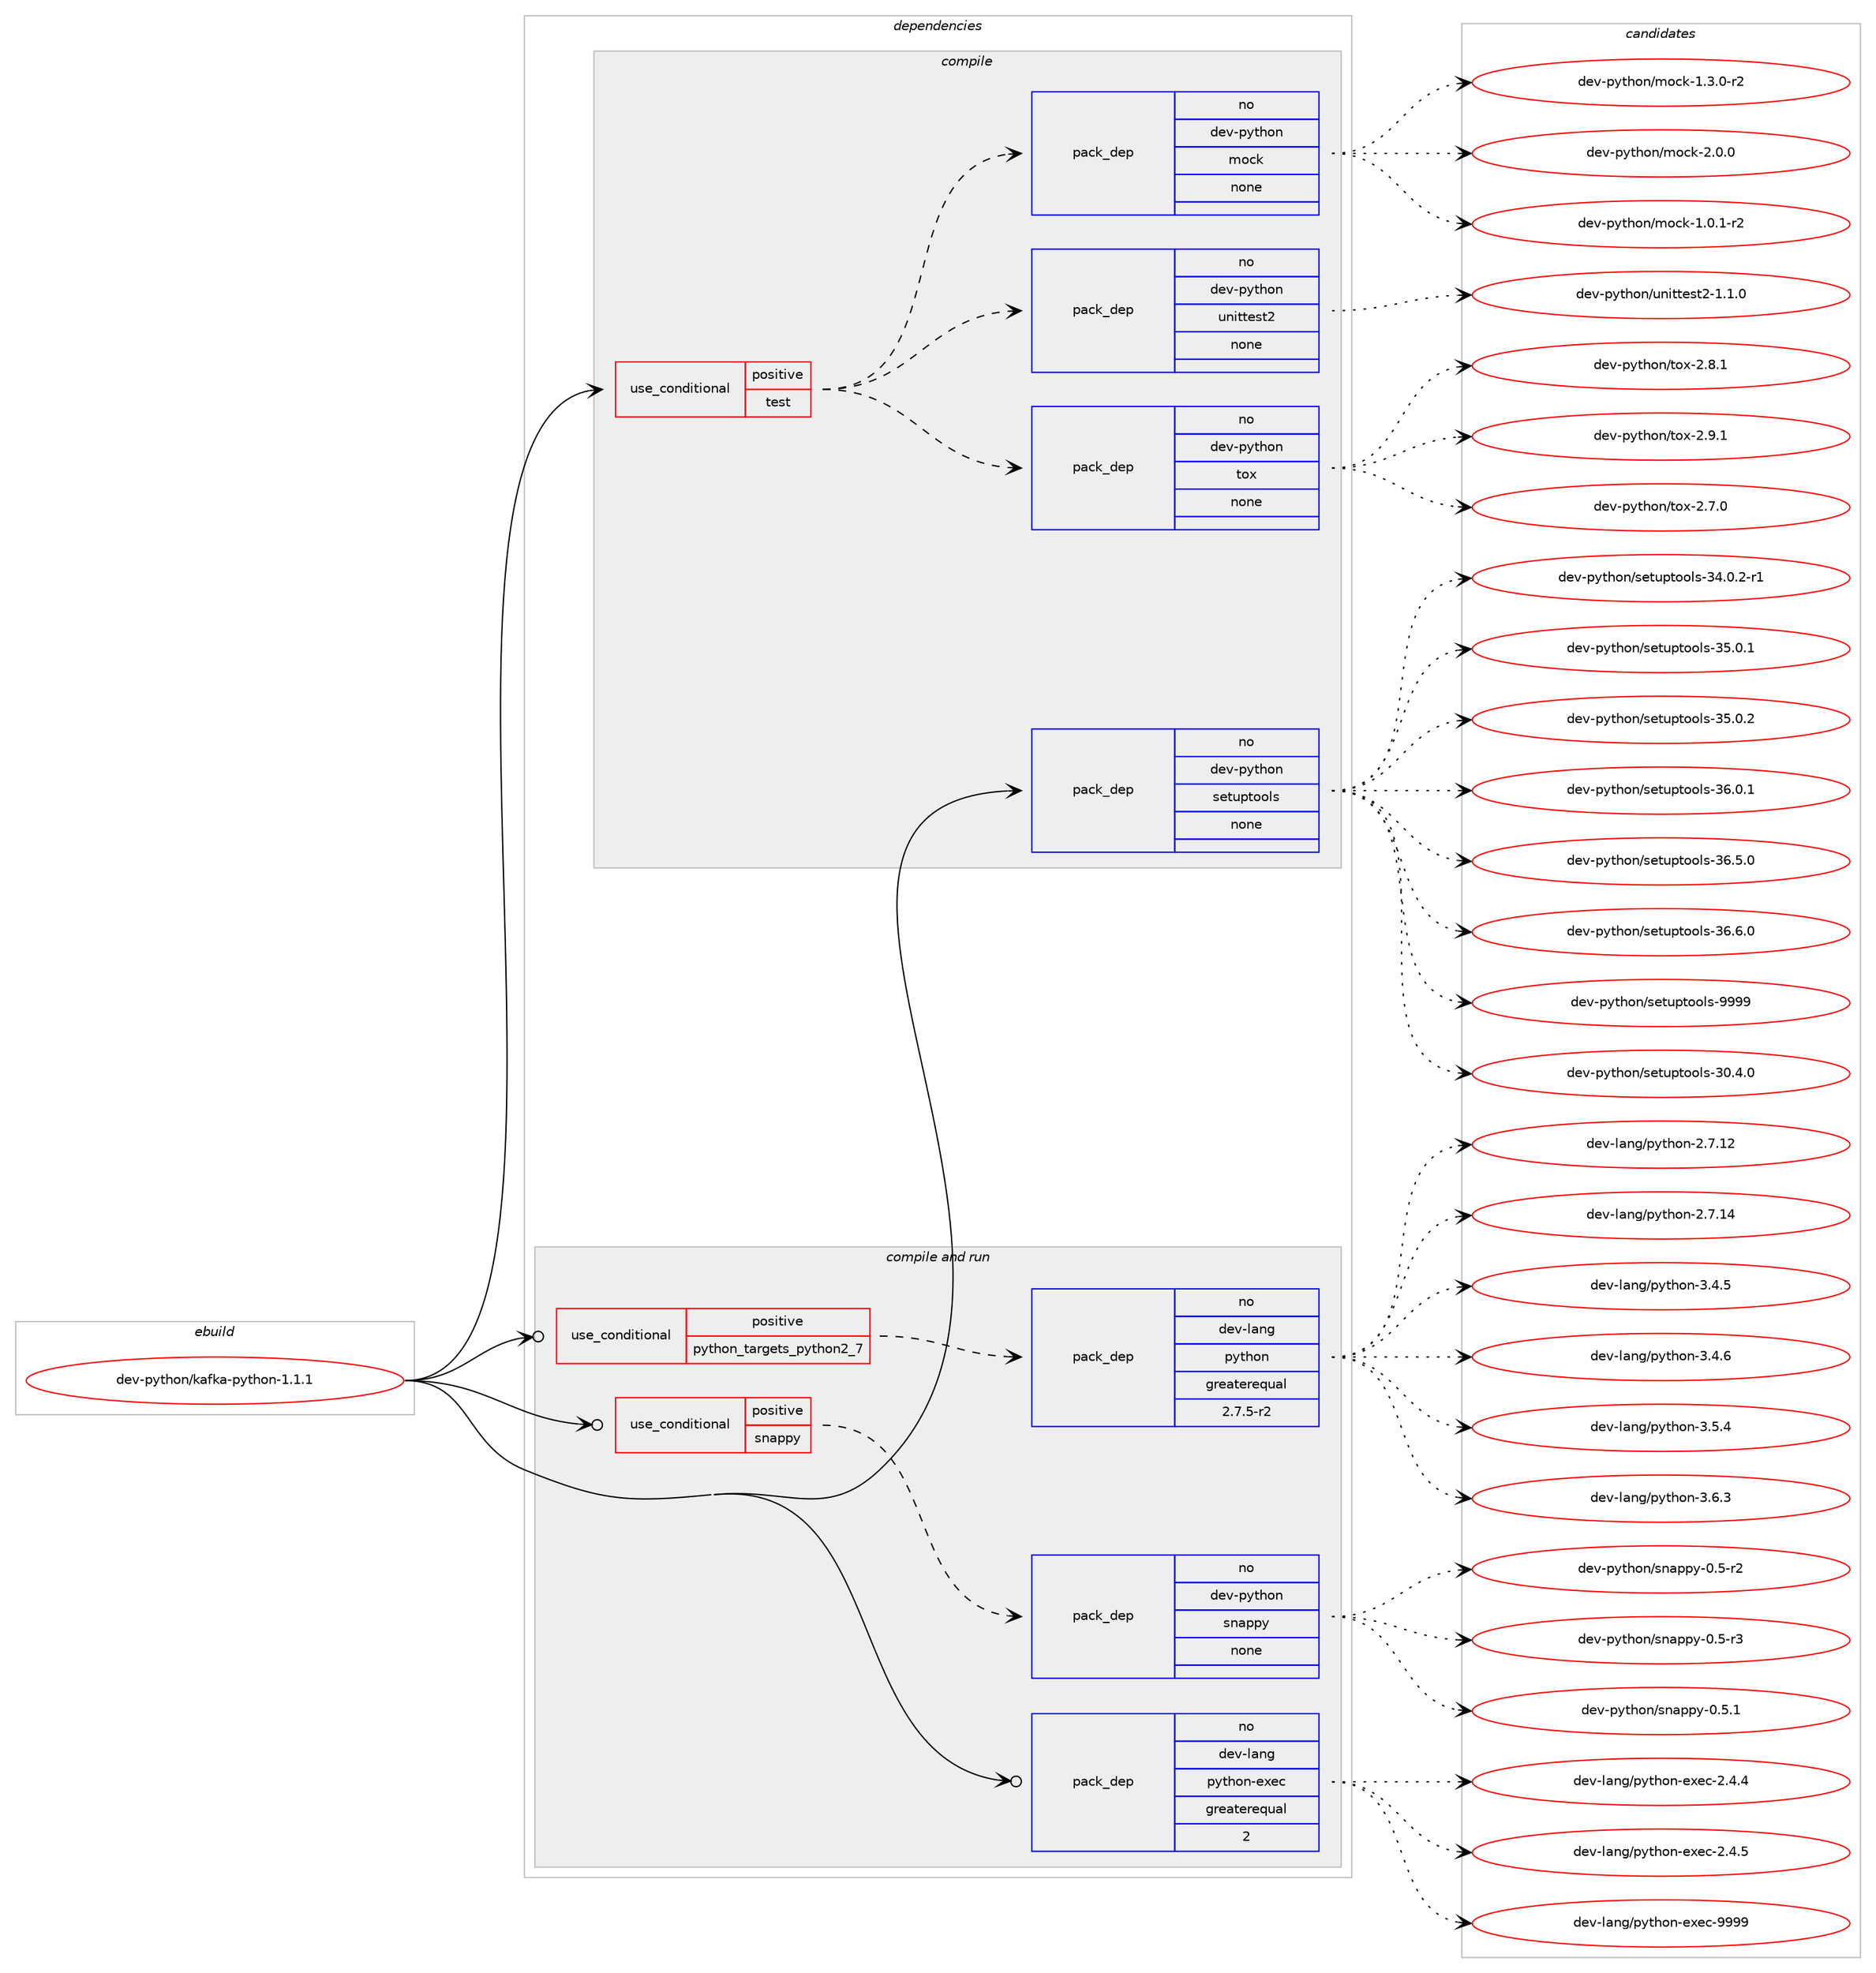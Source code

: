 digraph prolog {

# *************
# Graph options
# *************

newrank=true;
concentrate=true;
compound=true;
graph [rankdir=LR,fontname=Helvetica,fontsize=10,ranksep=1.5];#, ranksep=2.5, nodesep=0.2];
edge  [arrowhead=vee];
node  [fontname=Helvetica,fontsize=10];

# **********
# The ebuild
# **********

subgraph cluster_leftcol {
color=gray;
rank=same;
label=<<i>ebuild</i>>;
id [label="dev-python/kafka-python-1.1.1", color=red, width=4, href="../dev-python/kafka-python-1.1.1.svg"];
}

# ****************
# The dependencies
# ****************

subgraph cluster_midcol {
color=gray;
label=<<i>dependencies</i>>;
subgraph cluster_compile {
fillcolor="#eeeeee";
style=filled;
label=<<i>compile</i>>;
subgraph cond34682 {
dependency163510 [label=<<TABLE BORDER="0" CELLBORDER="1" CELLSPACING="0" CELLPADDING="4"><TR><TD ROWSPAN="3" CELLPADDING="10">use_conditional</TD></TR><TR><TD>positive</TD></TR><TR><TD>test</TD></TR></TABLE>>, shape=none, color=red];
subgraph pack124976 {
dependency163511 [label=<<TABLE BORDER="0" CELLBORDER="1" CELLSPACING="0" CELLPADDING="4" WIDTH="220"><TR><TD ROWSPAN="6" CELLPADDING="30">pack_dep</TD></TR><TR><TD WIDTH="110">no</TD></TR><TR><TD>dev-python</TD></TR><TR><TD>mock</TD></TR><TR><TD>none</TD></TR><TR><TD></TD></TR></TABLE>>, shape=none, color=blue];
}
dependency163510:e -> dependency163511:w [weight=20,style="dashed",arrowhead="vee"];
subgraph pack124977 {
dependency163512 [label=<<TABLE BORDER="0" CELLBORDER="1" CELLSPACING="0" CELLPADDING="4" WIDTH="220"><TR><TD ROWSPAN="6" CELLPADDING="30">pack_dep</TD></TR><TR><TD WIDTH="110">no</TD></TR><TR><TD>dev-python</TD></TR><TR><TD>tox</TD></TR><TR><TD>none</TD></TR><TR><TD></TD></TR></TABLE>>, shape=none, color=blue];
}
dependency163510:e -> dependency163512:w [weight=20,style="dashed",arrowhead="vee"];
subgraph pack124978 {
dependency163513 [label=<<TABLE BORDER="0" CELLBORDER="1" CELLSPACING="0" CELLPADDING="4" WIDTH="220"><TR><TD ROWSPAN="6" CELLPADDING="30">pack_dep</TD></TR><TR><TD WIDTH="110">no</TD></TR><TR><TD>dev-python</TD></TR><TR><TD>unittest2</TD></TR><TR><TD>none</TD></TR><TR><TD></TD></TR></TABLE>>, shape=none, color=blue];
}
dependency163510:e -> dependency163513:w [weight=20,style="dashed",arrowhead="vee"];
}
id:e -> dependency163510:w [weight=20,style="solid",arrowhead="vee"];
subgraph pack124979 {
dependency163514 [label=<<TABLE BORDER="0" CELLBORDER="1" CELLSPACING="0" CELLPADDING="4" WIDTH="220"><TR><TD ROWSPAN="6" CELLPADDING="30">pack_dep</TD></TR><TR><TD WIDTH="110">no</TD></TR><TR><TD>dev-python</TD></TR><TR><TD>setuptools</TD></TR><TR><TD>none</TD></TR><TR><TD></TD></TR></TABLE>>, shape=none, color=blue];
}
id:e -> dependency163514:w [weight=20,style="solid",arrowhead="vee"];
}
subgraph cluster_compileandrun {
fillcolor="#eeeeee";
style=filled;
label=<<i>compile and run</i>>;
subgraph cond34683 {
dependency163515 [label=<<TABLE BORDER="0" CELLBORDER="1" CELLSPACING="0" CELLPADDING="4"><TR><TD ROWSPAN="3" CELLPADDING="10">use_conditional</TD></TR><TR><TD>positive</TD></TR><TR><TD>python_targets_python2_7</TD></TR></TABLE>>, shape=none, color=red];
subgraph pack124980 {
dependency163516 [label=<<TABLE BORDER="0" CELLBORDER="1" CELLSPACING="0" CELLPADDING="4" WIDTH="220"><TR><TD ROWSPAN="6" CELLPADDING="30">pack_dep</TD></TR><TR><TD WIDTH="110">no</TD></TR><TR><TD>dev-lang</TD></TR><TR><TD>python</TD></TR><TR><TD>greaterequal</TD></TR><TR><TD>2.7.5-r2</TD></TR></TABLE>>, shape=none, color=blue];
}
dependency163515:e -> dependency163516:w [weight=20,style="dashed",arrowhead="vee"];
}
id:e -> dependency163515:w [weight=20,style="solid",arrowhead="odotvee"];
subgraph cond34684 {
dependency163517 [label=<<TABLE BORDER="0" CELLBORDER="1" CELLSPACING="0" CELLPADDING="4"><TR><TD ROWSPAN="3" CELLPADDING="10">use_conditional</TD></TR><TR><TD>positive</TD></TR><TR><TD>snappy</TD></TR></TABLE>>, shape=none, color=red];
subgraph pack124981 {
dependency163518 [label=<<TABLE BORDER="0" CELLBORDER="1" CELLSPACING="0" CELLPADDING="4" WIDTH="220"><TR><TD ROWSPAN="6" CELLPADDING="30">pack_dep</TD></TR><TR><TD WIDTH="110">no</TD></TR><TR><TD>dev-python</TD></TR><TR><TD>snappy</TD></TR><TR><TD>none</TD></TR><TR><TD></TD></TR></TABLE>>, shape=none, color=blue];
}
dependency163517:e -> dependency163518:w [weight=20,style="dashed",arrowhead="vee"];
}
id:e -> dependency163517:w [weight=20,style="solid",arrowhead="odotvee"];
subgraph pack124982 {
dependency163519 [label=<<TABLE BORDER="0" CELLBORDER="1" CELLSPACING="0" CELLPADDING="4" WIDTH="220"><TR><TD ROWSPAN="6" CELLPADDING="30">pack_dep</TD></TR><TR><TD WIDTH="110">no</TD></TR><TR><TD>dev-lang</TD></TR><TR><TD>python-exec</TD></TR><TR><TD>greaterequal</TD></TR><TR><TD>2</TD></TR></TABLE>>, shape=none, color=blue];
}
id:e -> dependency163519:w [weight=20,style="solid",arrowhead="odotvee"];
}
subgraph cluster_run {
fillcolor="#eeeeee";
style=filled;
label=<<i>run</i>>;
}
}

# **************
# The candidates
# **************

subgraph cluster_choices {
rank=same;
color=gray;
label=<<i>candidates</i>>;

subgraph choice124976 {
color=black;
nodesep=1;
choice1001011184511212111610411111047109111991074549464846494511450 [label="dev-python/mock-1.0.1-r2", color=red, width=4,href="../dev-python/mock-1.0.1-r2.svg"];
choice1001011184511212111610411111047109111991074549465146484511450 [label="dev-python/mock-1.3.0-r2", color=red, width=4,href="../dev-python/mock-1.3.0-r2.svg"];
choice100101118451121211161041111104710911199107455046484648 [label="dev-python/mock-2.0.0", color=red, width=4,href="../dev-python/mock-2.0.0.svg"];
dependency163511:e -> choice1001011184511212111610411111047109111991074549464846494511450:w [style=dotted,weight="100"];
dependency163511:e -> choice1001011184511212111610411111047109111991074549465146484511450:w [style=dotted,weight="100"];
dependency163511:e -> choice100101118451121211161041111104710911199107455046484648:w [style=dotted,weight="100"];
}
subgraph choice124977 {
color=black;
nodesep=1;
choice1001011184511212111610411111047116111120455046554648 [label="dev-python/tox-2.7.0", color=red, width=4,href="../dev-python/tox-2.7.0.svg"];
choice1001011184511212111610411111047116111120455046564649 [label="dev-python/tox-2.8.1", color=red, width=4,href="../dev-python/tox-2.8.1.svg"];
choice1001011184511212111610411111047116111120455046574649 [label="dev-python/tox-2.9.1", color=red, width=4,href="../dev-python/tox-2.9.1.svg"];
dependency163512:e -> choice1001011184511212111610411111047116111120455046554648:w [style=dotted,weight="100"];
dependency163512:e -> choice1001011184511212111610411111047116111120455046564649:w [style=dotted,weight="100"];
dependency163512:e -> choice1001011184511212111610411111047116111120455046574649:w [style=dotted,weight="100"];
}
subgraph choice124978 {
color=black;
nodesep=1;
choice100101118451121211161041111104711711010511611610111511650454946494648 [label="dev-python/unittest2-1.1.0", color=red, width=4,href="../dev-python/unittest2-1.1.0.svg"];
dependency163513:e -> choice100101118451121211161041111104711711010511611610111511650454946494648:w [style=dotted,weight="100"];
}
subgraph choice124979 {
color=black;
nodesep=1;
choice100101118451121211161041111104711510111611711211611111110811545514846524648 [label="dev-python/setuptools-30.4.0", color=red, width=4,href="../dev-python/setuptools-30.4.0.svg"];
choice1001011184511212111610411111047115101116117112116111111108115455152464846504511449 [label="dev-python/setuptools-34.0.2-r1", color=red, width=4,href="../dev-python/setuptools-34.0.2-r1.svg"];
choice100101118451121211161041111104711510111611711211611111110811545515346484649 [label="dev-python/setuptools-35.0.1", color=red, width=4,href="../dev-python/setuptools-35.0.1.svg"];
choice100101118451121211161041111104711510111611711211611111110811545515346484650 [label="dev-python/setuptools-35.0.2", color=red, width=4,href="../dev-python/setuptools-35.0.2.svg"];
choice100101118451121211161041111104711510111611711211611111110811545515446484649 [label="dev-python/setuptools-36.0.1", color=red, width=4,href="../dev-python/setuptools-36.0.1.svg"];
choice100101118451121211161041111104711510111611711211611111110811545515446534648 [label="dev-python/setuptools-36.5.0", color=red, width=4,href="../dev-python/setuptools-36.5.0.svg"];
choice100101118451121211161041111104711510111611711211611111110811545515446544648 [label="dev-python/setuptools-36.6.0", color=red, width=4,href="../dev-python/setuptools-36.6.0.svg"];
choice10010111845112121116104111110471151011161171121161111111081154557575757 [label="dev-python/setuptools-9999", color=red, width=4,href="../dev-python/setuptools-9999.svg"];
dependency163514:e -> choice100101118451121211161041111104711510111611711211611111110811545514846524648:w [style=dotted,weight="100"];
dependency163514:e -> choice1001011184511212111610411111047115101116117112116111111108115455152464846504511449:w [style=dotted,weight="100"];
dependency163514:e -> choice100101118451121211161041111104711510111611711211611111110811545515346484649:w [style=dotted,weight="100"];
dependency163514:e -> choice100101118451121211161041111104711510111611711211611111110811545515346484650:w [style=dotted,weight="100"];
dependency163514:e -> choice100101118451121211161041111104711510111611711211611111110811545515446484649:w [style=dotted,weight="100"];
dependency163514:e -> choice100101118451121211161041111104711510111611711211611111110811545515446534648:w [style=dotted,weight="100"];
dependency163514:e -> choice100101118451121211161041111104711510111611711211611111110811545515446544648:w [style=dotted,weight="100"];
dependency163514:e -> choice10010111845112121116104111110471151011161171121161111111081154557575757:w [style=dotted,weight="100"];
}
subgraph choice124980 {
color=black;
nodesep=1;
choice10010111845108971101034711212111610411111045504655464950 [label="dev-lang/python-2.7.12", color=red, width=4,href="../dev-lang/python-2.7.12.svg"];
choice10010111845108971101034711212111610411111045504655464952 [label="dev-lang/python-2.7.14", color=red, width=4,href="../dev-lang/python-2.7.14.svg"];
choice100101118451089711010347112121116104111110455146524653 [label="dev-lang/python-3.4.5", color=red, width=4,href="../dev-lang/python-3.4.5.svg"];
choice100101118451089711010347112121116104111110455146524654 [label="dev-lang/python-3.4.6", color=red, width=4,href="../dev-lang/python-3.4.6.svg"];
choice100101118451089711010347112121116104111110455146534652 [label="dev-lang/python-3.5.4", color=red, width=4,href="../dev-lang/python-3.5.4.svg"];
choice100101118451089711010347112121116104111110455146544651 [label="dev-lang/python-3.6.3", color=red, width=4,href="../dev-lang/python-3.6.3.svg"];
dependency163516:e -> choice10010111845108971101034711212111610411111045504655464950:w [style=dotted,weight="100"];
dependency163516:e -> choice10010111845108971101034711212111610411111045504655464952:w [style=dotted,weight="100"];
dependency163516:e -> choice100101118451089711010347112121116104111110455146524653:w [style=dotted,weight="100"];
dependency163516:e -> choice100101118451089711010347112121116104111110455146524654:w [style=dotted,weight="100"];
dependency163516:e -> choice100101118451089711010347112121116104111110455146534652:w [style=dotted,weight="100"];
dependency163516:e -> choice100101118451089711010347112121116104111110455146544651:w [style=dotted,weight="100"];
}
subgraph choice124981 {
color=black;
nodesep=1;
choice100101118451121211161041111104711511097112112121454846534511450 [label="dev-python/snappy-0.5-r2", color=red, width=4,href="../dev-python/snappy-0.5-r2.svg"];
choice100101118451121211161041111104711511097112112121454846534511451 [label="dev-python/snappy-0.5-r3", color=red, width=4,href="../dev-python/snappy-0.5-r3.svg"];
choice100101118451121211161041111104711511097112112121454846534649 [label="dev-python/snappy-0.5.1", color=red, width=4,href="../dev-python/snappy-0.5.1.svg"];
dependency163518:e -> choice100101118451121211161041111104711511097112112121454846534511450:w [style=dotted,weight="100"];
dependency163518:e -> choice100101118451121211161041111104711511097112112121454846534511451:w [style=dotted,weight="100"];
dependency163518:e -> choice100101118451121211161041111104711511097112112121454846534649:w [style=dotted,weight="100"];
}
subgraph choice124982 {
color=black;
nodesep=1;
choice1001011184510897110103471121211161041111104510112010199455046524652 [label="dev-lang/python-exec-2.4.4", color=red, width=4,href="../dev-lang/python-exec-2.4.4.svg"];
choice1001011184510897110103471121211161041111104510112010199455046524653 [label="dev-lang/python-exec-2.4.5", color=red, width=4,href="../dev-lang/python-exec-2.4.5.svg"];
choice10010111845108971101034711212111610411111045101120101994557575757 [label="dev-lang/python-exec-9999", color=red, width=4,href="../dev-lang/python-exec-9999.svg"];
dependency163519:e -> choice1001011184510897110103471121211161041111104510112010199455046524652:w [style=dotted,weight="100"];
dependency163519:e -> choice1001011184510897110103471121211161041111104510112010199455046524653:w [style=dotted,weight="100"];
dependency163519:e -> choice10010111845108971101034711212111610411111045101120101994557575757:w [style=dotted,weight="100"];
}
}

}
